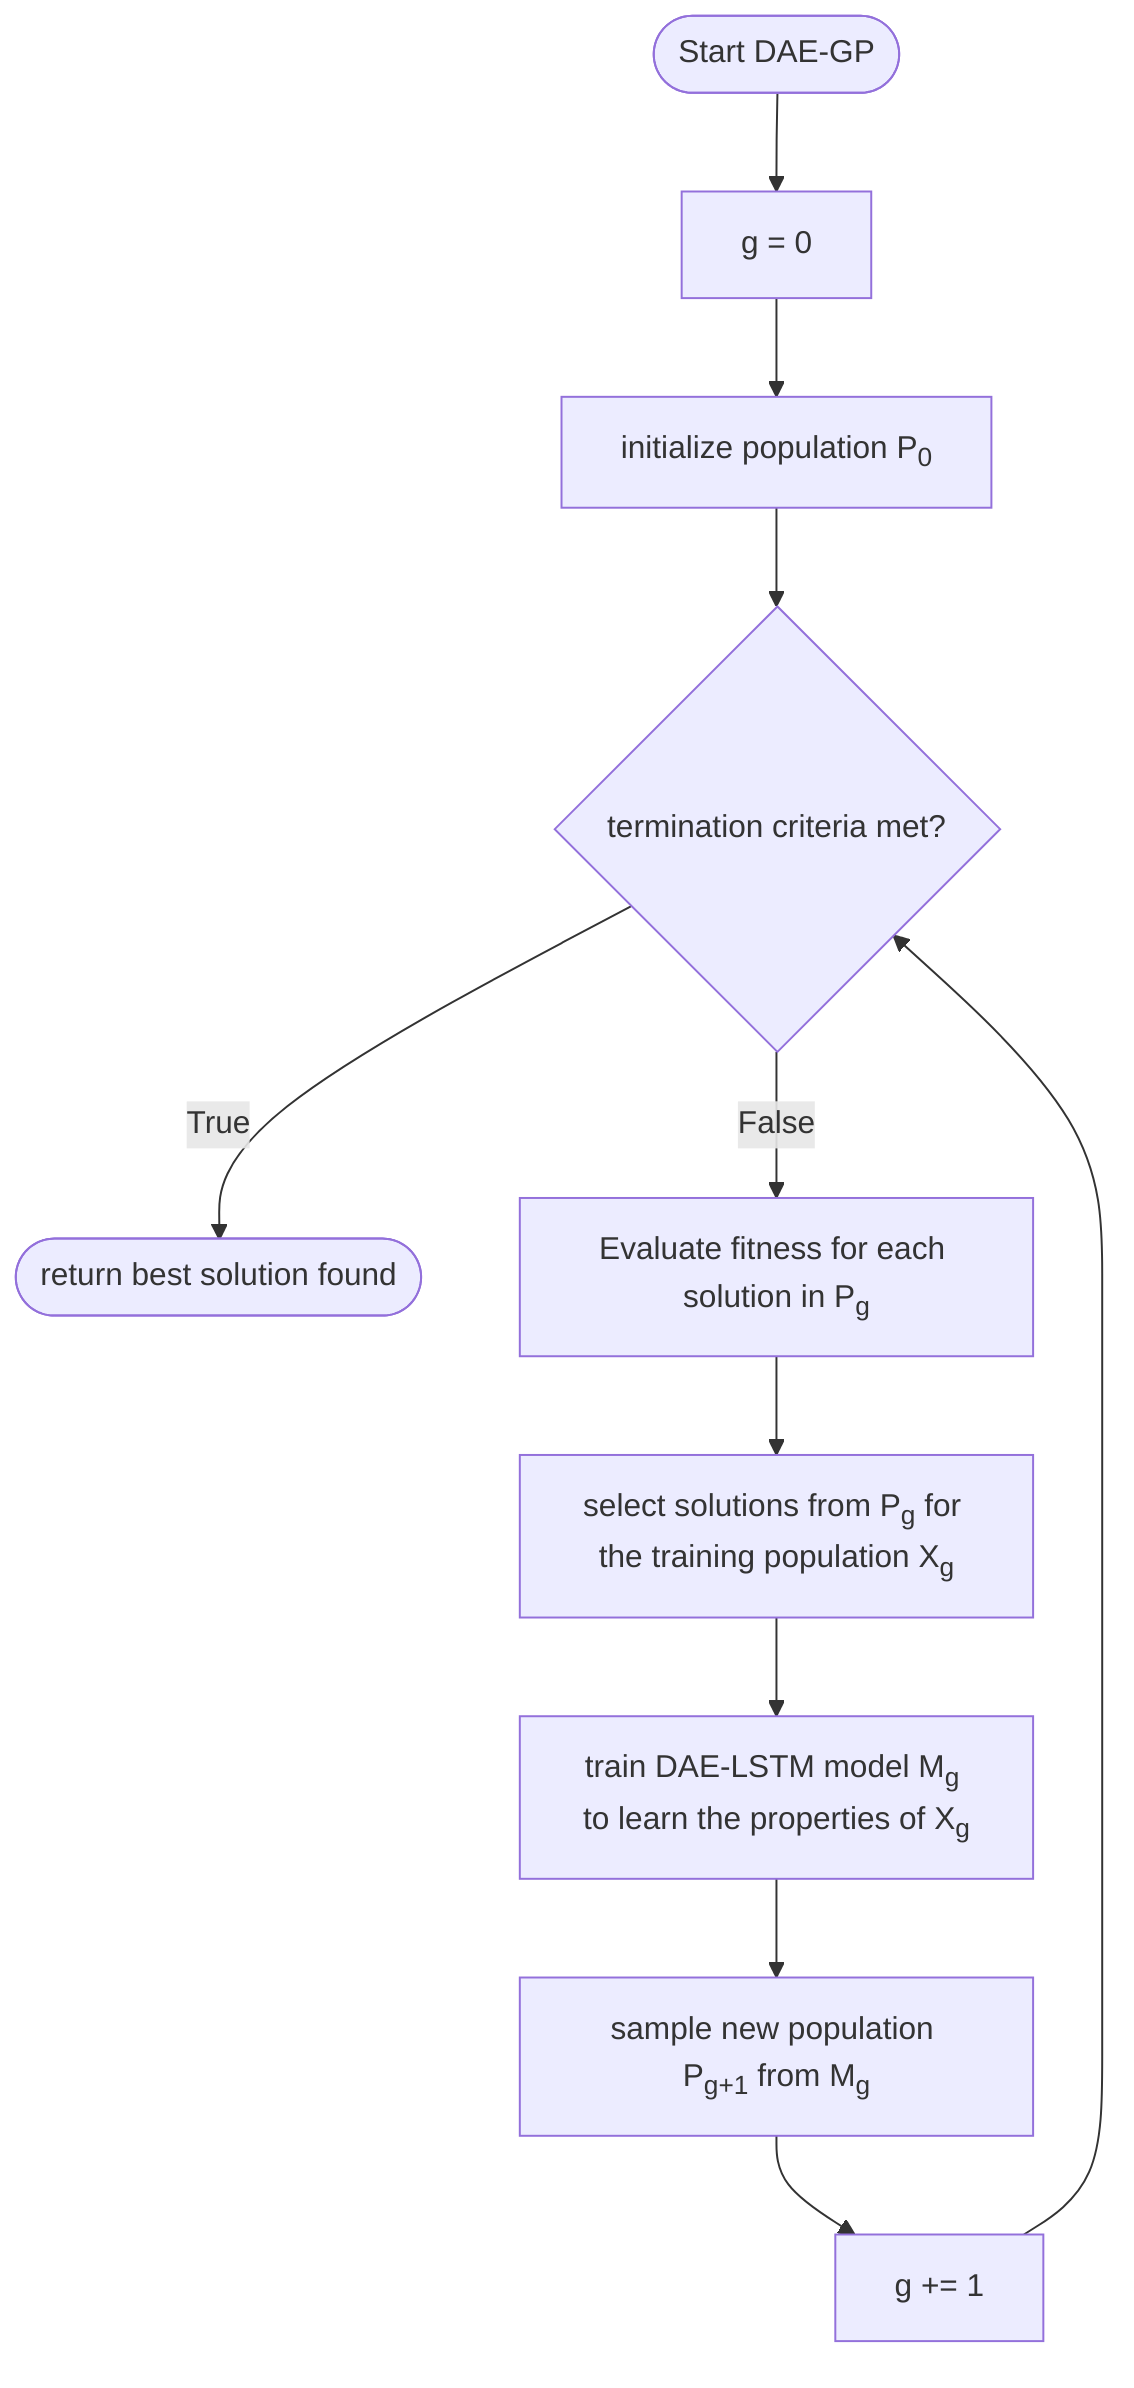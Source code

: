 graph TD
start([Start DAE-GP])
-->
init_gen[g = 0] 
-->
init_pop[initialize population P<sub>0</sub>] 
--> 
main_loop{termination criteria met?}
    --True-->
        return([return best solution found])
main_loop{termination criteria met?}    
    --False--> 
        fitness_eval[Evaluate fitness for each solution in P<sub>g</sub>]
        --> 
        selection[select solutions from P<sub>g</sub> for the training population X<sub>g</sub>]
        --> 
        model_building[train DAE-LSTM model M<sub>g</sub> to learn the properties of X<sub>g</sub>]
        -->
        model_sampling[sample new population P<sub>g+1</sub> from M<sub>g</sub>]
        --> 
        next_gen[g += 1]
        -->
        main_loop
